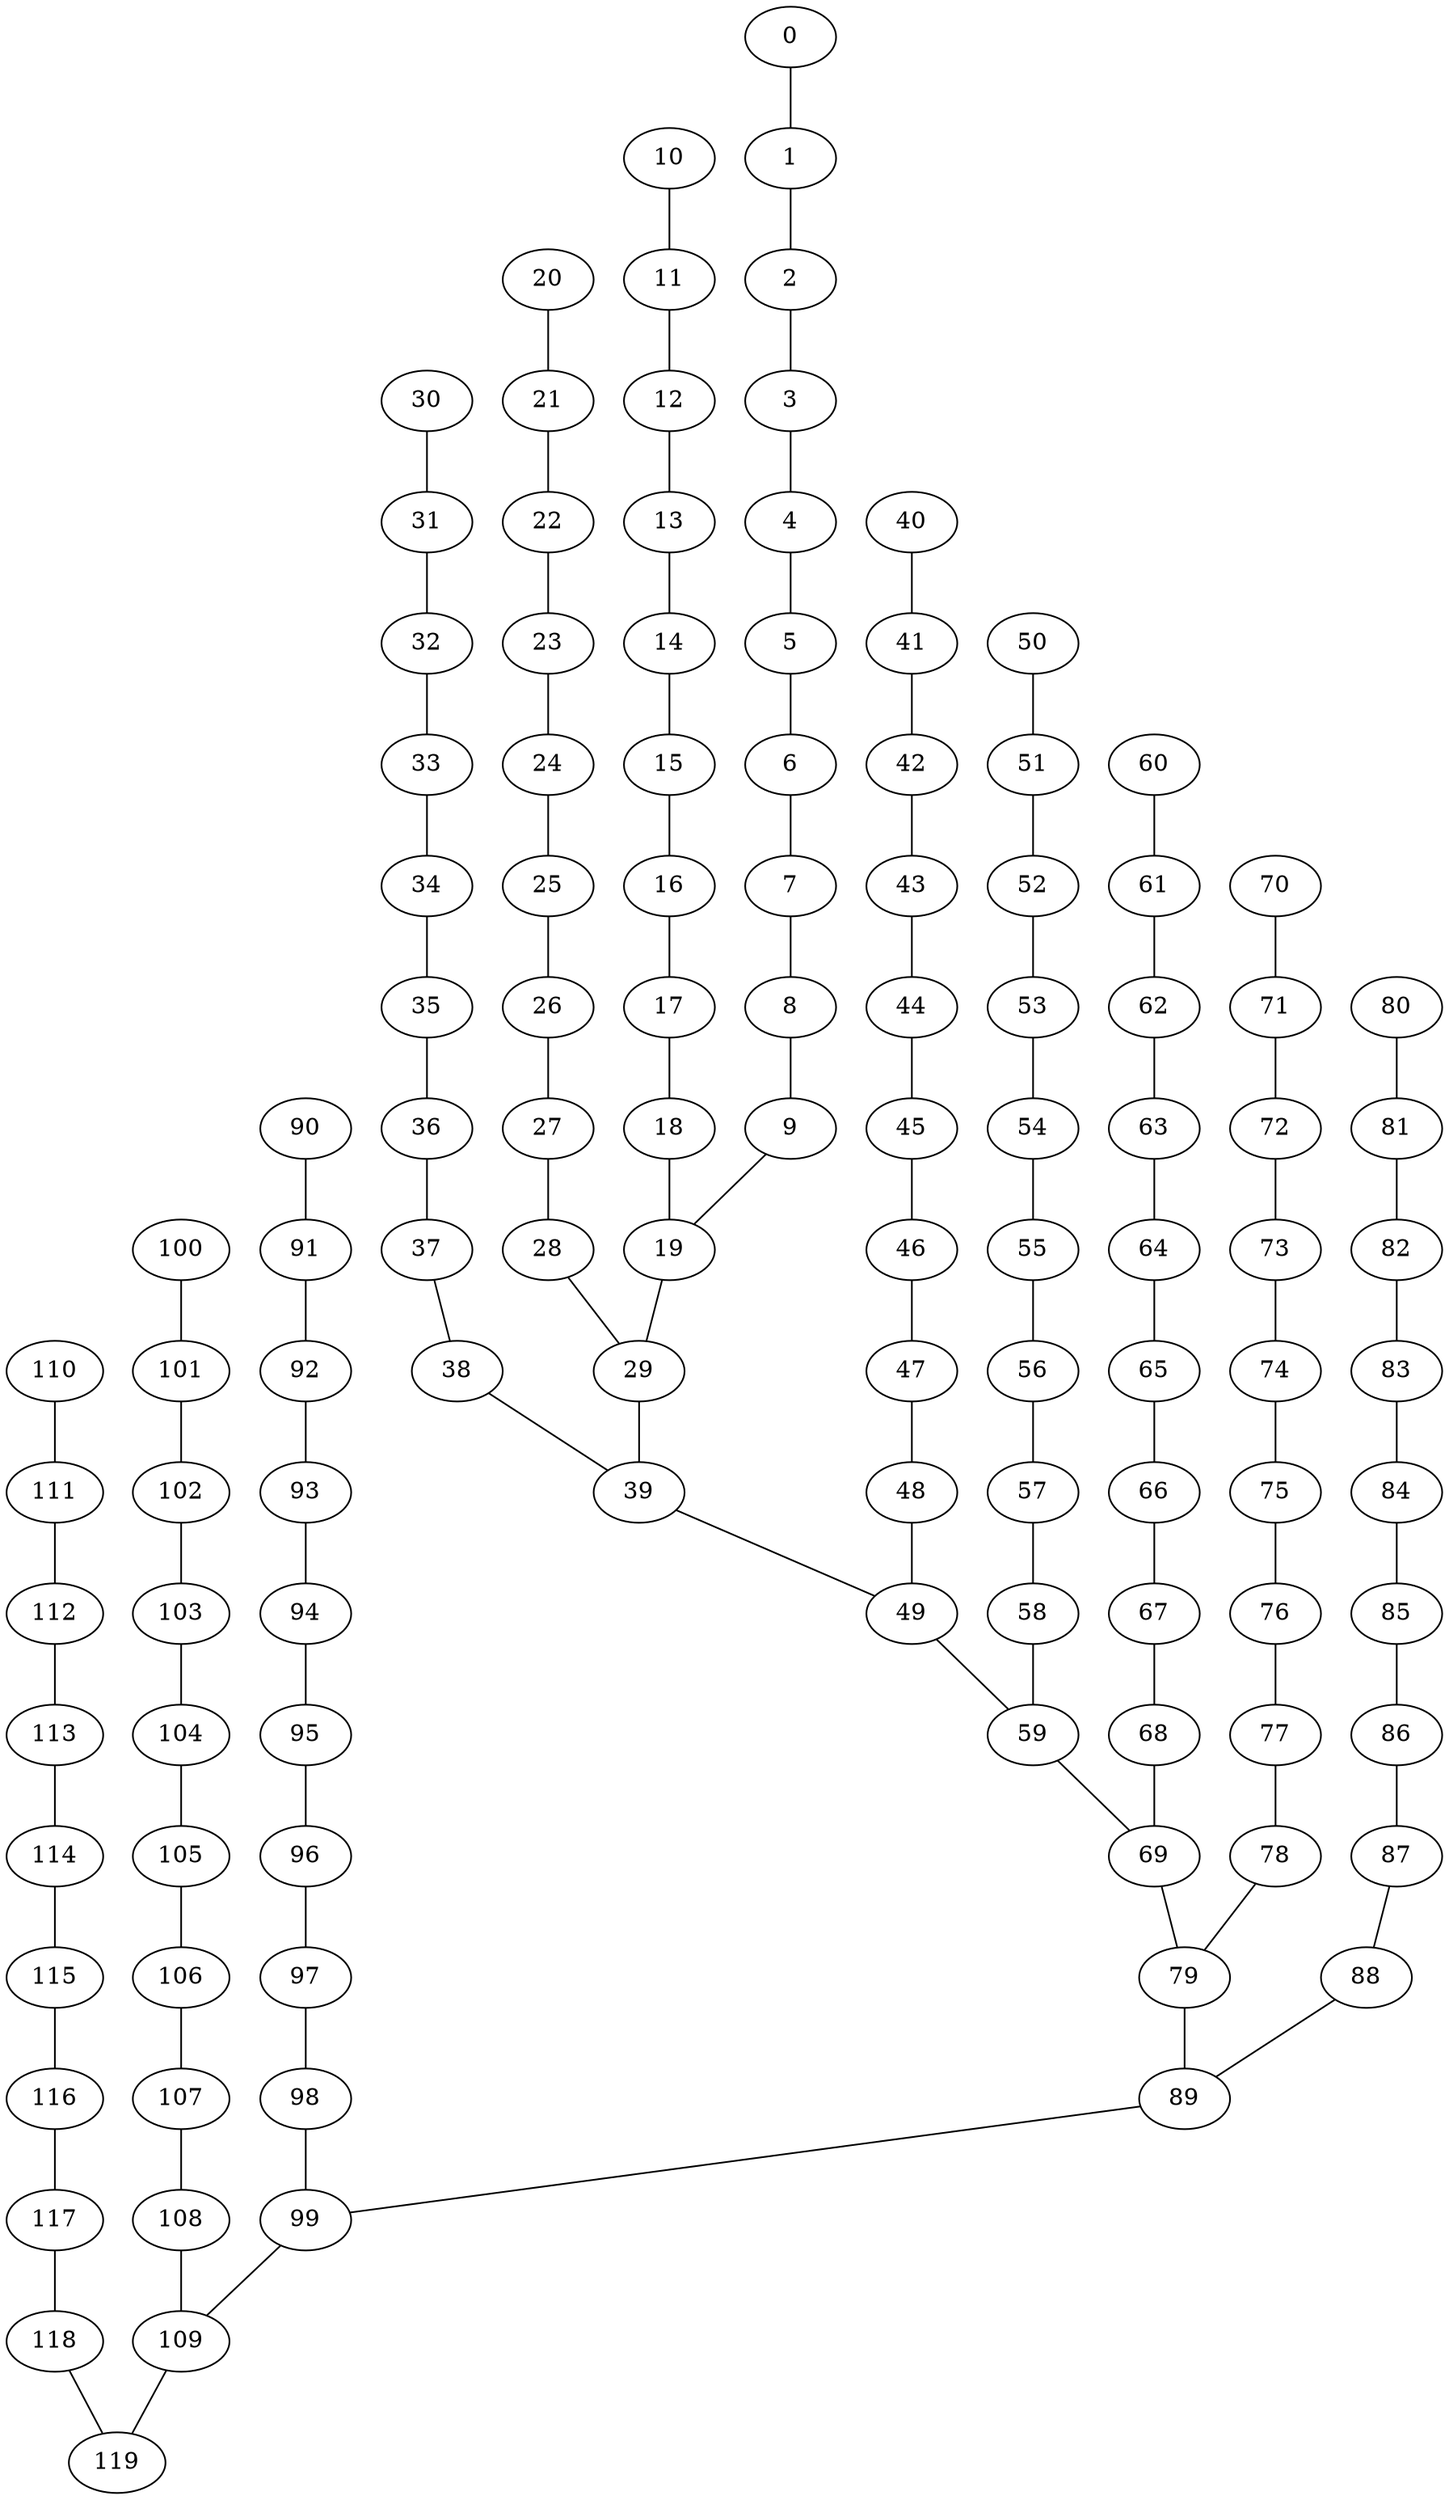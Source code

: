 graph G {
  0;
  1;
  2;
  3;
  4;
  5;
  6;
  7;
  8;
  9;
  10;
  11;
  12;
  13;
  14;
  15;
  16;
  17;
  18;
  19;
  20;
  21;
  22;
  23;
  24;
  25;
  26;
  27;
  28;
  29;
  30;
  31;
  32;
  33;
  34;
  35;
  36;
  37;
  38;
  39;
  40;
  41;
  42;
  43;
  44;
  45;
  46;
  47;
  48;
  49;
  50;
  51;
  52;
  53;
  54;
  55;
  56;
  57;
  58;
  59;
  60;
  61;
  62;
  63;
  64;
  65;
  66;
  67;
  68;
  69;
  70;
  71;
  72;
  73;
  74;
  75;
  76;
  77;
  78;
  79;
  80;
  81;
  82;
  83;
  84;
  85;
  86;
  87;
  88;
  89;
  90;
  91;
  92;
  93;
  94;
  95;
  96;
  97;
  98;
  99;
  100;
  101;
  102;
  103;
  104;
  105;
  106;
  107;
  108;
  109;
  110;
  111;
  112;
  113;
  114;
  115;
  116;
  117;
  118;
  119;
   108 -- 109;
   109 -- 119;
   110 -- 111;
   111 -- 112;
   112 -- 113;
   113 -- 114;
   114 -- 115;
   115 -- 116;
   116 -- 117;
   117 -- 118;
   118 -- 119;
   0 -- 1;
   1 -- 2;
   2 -- 3;
   3 -- 4;
   4 -- 5;
   5 -- 6;
   6 -- 7;
   7 -- 8;
   8 -- 9;
   9 -- 19;
   10 -- 11;
   11 -- 12;
   12 -- 13;
   13 -- 14;
   14 -- 15;
   15 -- 16;
   16 -- 17;
   17 -- 18;
   18 -- 19;
   19 -- 29;
   20 -- 21;
   21 -- 22;
   22 -- 23;
   23 -- 24;
   24 -- 25;
   25 -- 26;
   26 -- 27;
   27 -- 28;
   28 -- 29;
   29 -- 39;
   30 -- 31;
   31 -- 32;
   32 -- 33;
   33 -- 34;
   34 -- 35;
   35 -- 36;
   36 -- 37;
   37 -- 38;
   38 -- 39;
   39 -- 49;
   40 -- 41;
   41 -- 42;
   42 -- 43;
   43 -- 44;
   44 -- 45;
   45 -- 46;
   46 -- 47;
   47 -- 48;
   48 -- 49;
   49 -- 59;
   50 -- 51;
   51 -- 52;
   52 -- 53;
   53 -- 54;
   54 -- 55;
   55 -- 56;
   56 -- 57;
   57 -- 58;
   58 -- 59;
   59 -- 69;
   60 -- 61;
   61 -- 62;
   62 -- 63;
   63 -- 64;
   64 -- 65;
   65 -- 66;
   66 -- 67;
   67 -- 68;
   68 -- 69;
   69 -- 79;
   70 -- 71;
   71 -- 72;
   72 -- 73;
   73 -- 74;
   74 -- 75;
   75 -- 76;
   76 -- 77;
   77 -- 78;
   78 -- 79;
   79 -- 89;
   80 -- 81;
   81 -- 82;
   82 -- 83;
   83 -- 84;
   84 -- 85;
   85 -- 86;
   86 -- 87;
   87 -- 88;
   88 -- 89;
   89 -- 99;
   90 -- 91;
   91 -- 92;
   92 -- 93;
   93 -- 94;
   94 -- 95;
   95 -- 96;
   96 -- 97;
   97 -- 98;
   98 -- 99;
   99 -- 109;
   100 -- 101;
   101 -- 102;
   102 -- 103;
   103 -- 104;
   104 -- 105;
   105 -- 106;
   106 -- 107;
   107 -- 108;
}
